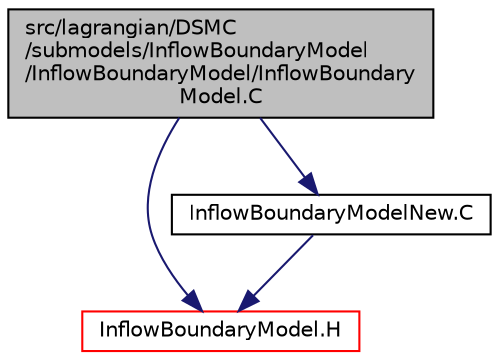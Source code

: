 digraph "src/lagrangian/DSMC/submodels/InflowBoundaryModel/InflowBoundaryModel/InflowBoundaryModel.C"
{
  bgcolor="transparent";
  edge [fontname="Helvetica",fontsize="10",labelfontname="Helvetica",labelfontsize="10"];
  node [fontname="Helvetica",fontsize="10",shape=record];
  Node1 [label="src/lagrangian/DSMC\l/submodels/InflowBoundaryModel\l/InflowBoundaryModel/InflowBoundary\lModel.C",height=0.2,width=0.4,color="black", fillcolor="grey75", style="filled", fontcolor="black"];
  Node1 -> Node2 [color="midnightblue",fontsize="10",style="solid",fontname="Helvetica"];
  Node2 [label="InflowBoundaryModel.H",height=0.2,width=0.4,color="red",URL="$a06591.html"];
  Node1 -> Node3 [color="midnightblue",fontsize="10",style="solid",fontname="Helvetica"];
  Node3 [label="InflowBoundaryModelNew.C",height=0.2,width=0.4,color="black",URL="$a06592.html"];
  Node3 -> Node2 [color="midnightblue",fontsize="10",style="solid",fontname="Helvetica"];
}
